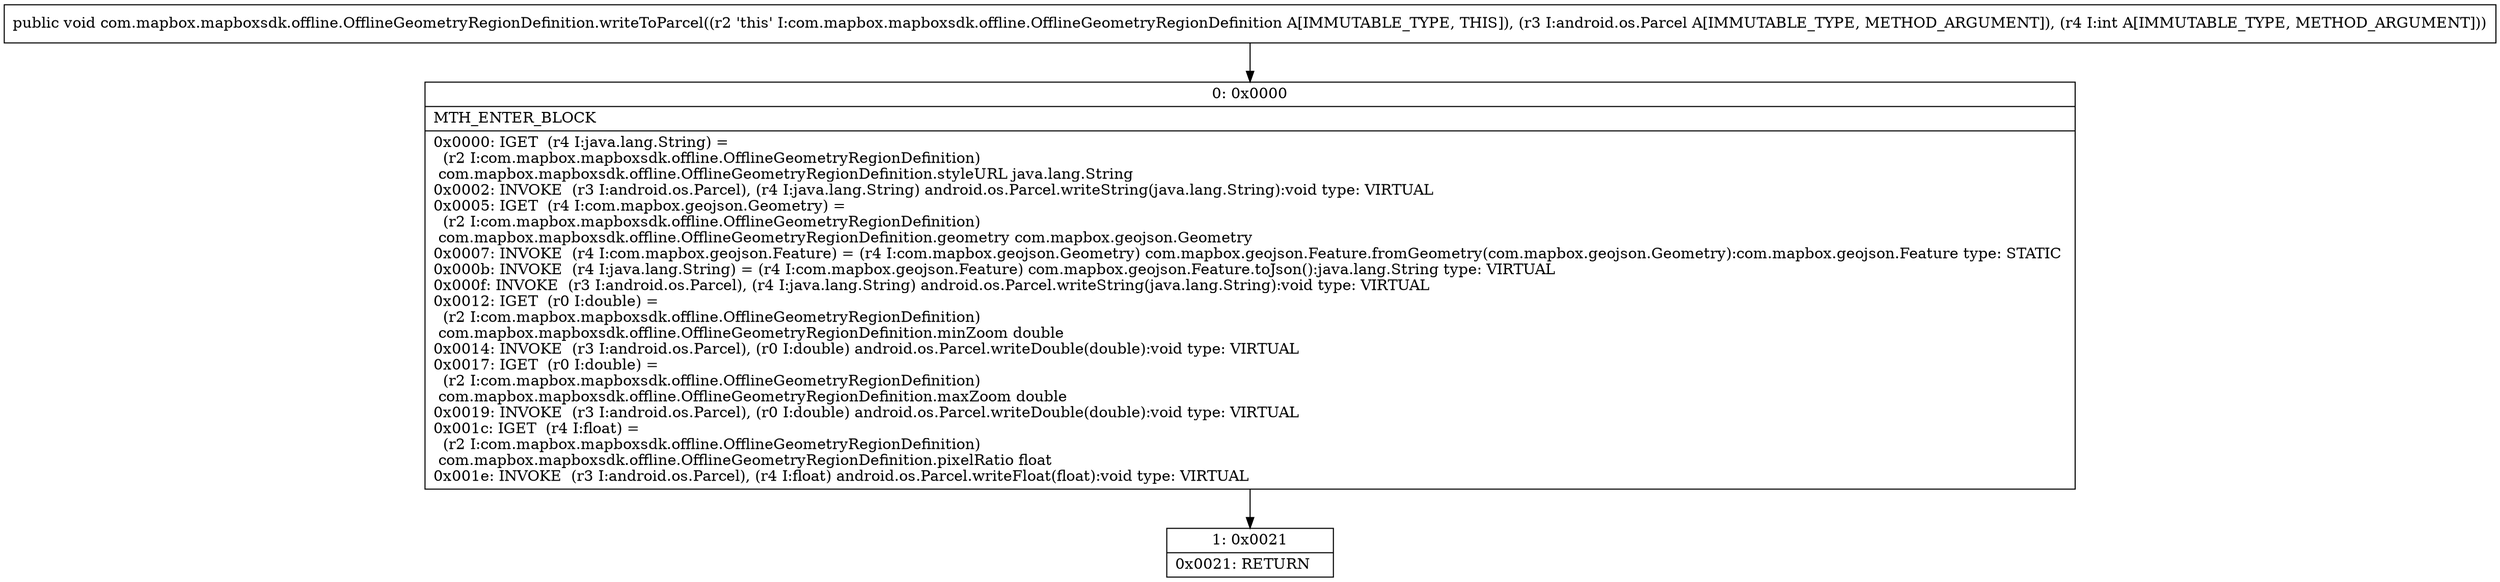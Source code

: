 digraph "CFG forcom.mapbox.mapboxsdk.offline.OfflineGeometryRegionDefinition.writeToParcel(Landroid\/os\/Parcel;I)V" {
Node_0 [shape=record,label="{0\:\ 0x0000|MTH_ENTER_BLOCK\l|0x0000: IGET  (r4 I:java.lang.String) = \l  (r2 I:com.mapbox.mapboxsdk.offline.OfflineGeometryRegionDefinition)\l com.mapbox.mapboxsdk.offline.OfflineGeometryRegionDefinition.styleURL java.lang.String \l0x0002: INVOKE  (r3 I:android.os.Parcel), (r4 I:java.lang.String) android.os.Parcel.writeString(java.lang.String):void type: VIRTUAL \l0x0005: IGET  (r4 I:com.mapbox.geojson.Geometry) = \l  (r2 I:com.mapbox.mapboxsdk.offline.OfflineGeometryRegionDefinition)\l com.mapbox.mapboxsdk.offline.OfflineGeometryRegionDefinition.geometry com.mapbox.geojson.Geometry \l0x0007: INVOKE  (r4 I:com.mapbox.geojson.Feature) = (r4 I:com.mapbox.geojson.Geometry) com.mapbox.geojson.Feature.fromGeometry(com.mapbox.geojson.Geometry):com.mapbox.geojson.Feature type: STATIC \l0x000b: INVOKE  (r4 I:java.lang.String) = (r4 I:com.mapbox.geojson.Feature) com.mapbox.geojson.Feature.toJson():java.lang.String type: VIRTUAL \l0x000f: INVOKE  (r3 I:android.os.Parcel), (r4 I:java.lang.String) android.os.Parcel.writeString(java.lang.String):void type: VIRTUAL \l0x0012: IGET  (r0 I:double) = \l  (r2 I:com.mapbox.mapboxsdk.offline.OfflineGeometryRegionDefinition)\l com.mapbox.mapboxsdk.offline.OfflineGeometryRegionDefinition.minZoom double \l0x0014: INVOKE  (r3 I:android.os.Parcel), (r0 I:double) android.os.Parcel.writeDouble(double):void type: VIRTUAL \l0x0017: IGET  (r0 I:double) = \l  (r2 I:com.mapbox.mapboxsdk.offline.OfflineGeometryRegionDefinition)\l com.mapbox.mapboxsdk.offline.OfflineGeometryRegionDefinition.maxZoom double \l0x0019: INVOKE  (r3 I:android.os.Parcel), (r0 I:double) android.os.Parcel.writeDouble(double):void type: VIRTUAL \l0x001c: IGET  (r4 I:float) = \l  (r2 I:com.mapbox.mapboxsdk.offline.OfflineGeometryRegionDefinition)\l com.mapbox.mapboxsdk.offline.OfflineGeometryRegionDefinition.pixelRatio float \l0x001e: INVOKE  (r3 I:android.os.Parcel), (r4 I:float) android.os.Parcel.writeFloat(float):void type: VIRTUAL \l}"];
Node_1 [shape=record,label="{1\:\ 0x0021|0x0021: RETURN   \l}"];
MethodNode[shape=record,label="{public void com.mapbox.mapboxsdk.offline.OfflineGeometryRegionDefinition.writeToParcel((r2 'this' I:com.mapbox.mapboxsdk.offline.OfflineGeometryRegionDefinition A[IMMUTABLE_TYPE, THIS]), (r3 I:android.os.Parcel A[IMMUTABLE_TYPE, METHOD_ARGUMENT]), (r4 I:int A[IMMUTABLE_TYPE, METHOD_ARGUMENT])) }"];
MethodNode -> Node_0;
Node_0 -> Node_1;
}

